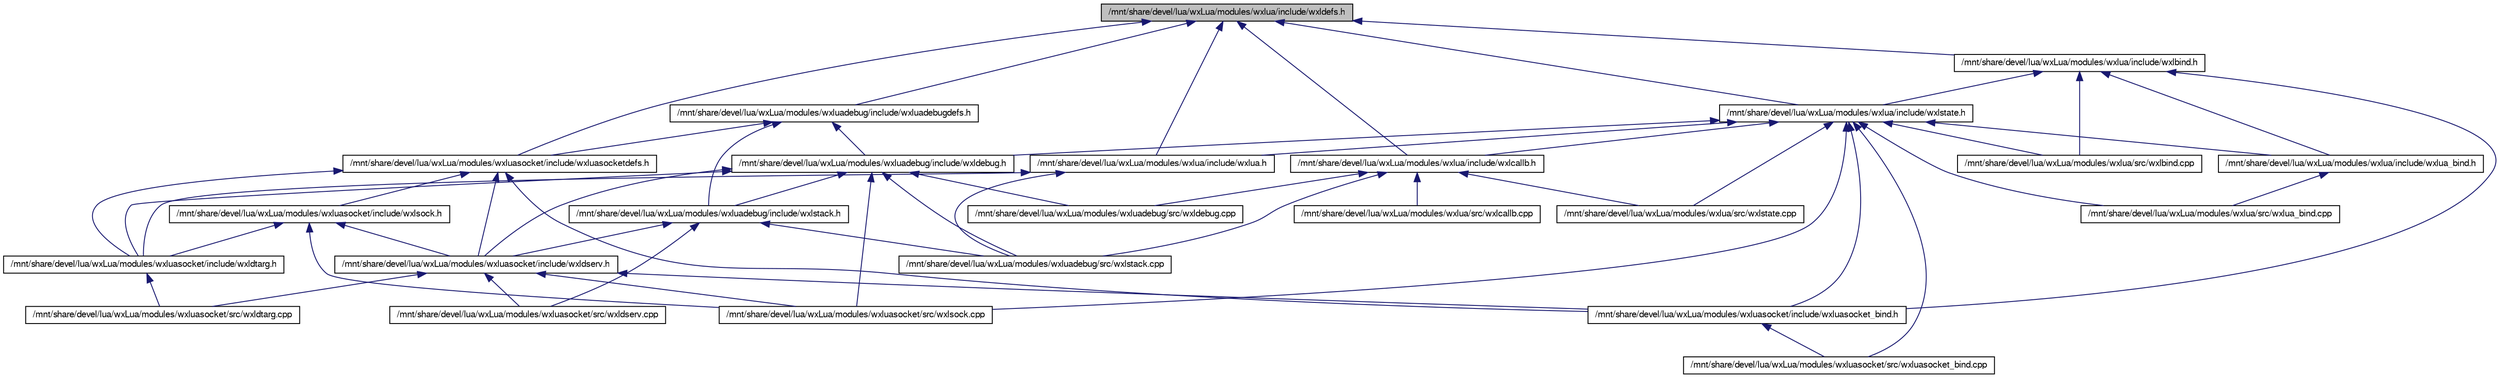 digraph G
{
  edge [fontname="FreeSans",fontsize="10",labelfontname="FreeSans",labelfontsize="10"];
  node [fontname="FreeSans",fontsize="10",shape=record];
  Node1 [label="/mnt/share/devel/lua/wxLua/modules/wxlua/include/wxldefs.h",height=0.2,width=0.4,color="black", fillcolor="grey75", style="filled" fontcolor="black"];
  Node1 -> Node2 [dir=back,color="midnightblue",fontsize="10",style="solid",fontname="FreeSans"];
  Node2 [label="/mnt/share/devel/lua/wxLua/modules/wxlua/include/wxlbind.h",height=0.2,width=0.4,color="black", fillcolor="white", style="filled",URL="$wxlbind_8h.html"];
  Node2 -> Node3 [dir=back,color="midnightblue",fontsize="10",style="solid",fontname="FreeSans"];
  Node3 [label="/mnt/share/devel/lua/wxLua/modules/wxlua/include/wxlstate.h",height=0.2,width=0.4,color="black", fillcolor="white", style="filled",URL="$wxlstate_8h.html"];
  Node3 -> Node4 [dir=back,color="midnightblue",fontsize="10",style="solid",fontname="FreeSans"];
  Node4 [label="/mnt/share/devel/lua/wxLua/modules/wxlua/include/wxlcallb.h",height=0.2,width=0.4,color="black", fillcolor="white", style="filled",URL="$wxlcallb_8h.html"];
  Node4 -> Node5 [dir=back,color="midnightblue",fontsize="10",style="solid",fontname="FreeSans"];
  Node5 [label="/mnt/share/devel/lua/wxLua/modules/wxlua/src/wxlcallb.cpp",height=0.2,width=0.4,color="black", fillcolor="white", style="filled",URL="$wxlcallb_8cpp.html"];
  Node4 -> Node6 [dir=back,color="midnightblue",fontsize="10",style="solid",fontname="FreeSans"];
  Node6 [label="/mnt/share/devel/lua/wxLua/modules/wxlua/src/wxlstate.cpp",height=0.2,width=0.4,color="black", fillcolor="white", style="filled",URL="$wxlstate_8cpp.html"];
  Node4 -> Node7 [dir=back,color="midnightblue",fontsize="10",style="solid",fontname="FreeSans"];
  Node7 [label="/mnt/share/devel/lua/wxLua/modules/wxluadebug/src/wxldebug.cpp",height=0.2,width=0.4,color="black", fillcolor="white", style="filled",URL="$wxldebug_8cpp.html"];
  Node4 -> Node8 [dir=back,color="midnightblue",fontsize="10",style="solid",fontname="FreeSans"];
  Node8 [label="/mnt/share/devel/lua/wxLua/modules/wxluadebug/src/wxlstack.cpp",height=0.2,width=0.4,color="black", fillcolor="white", style="filled",URL="$wxlstack_8cpp.html"];
  Node3 -> Node9 [dir=back,color="midnightblue",fontsize="10",style="solid",fontname="FreeSans"];
  Node9 [label="/mnt/share/devel/lua/wxLua/modules/wxlua/include/wxlua.h",height=0.2,width=0.4,color="black", fillcolor="white", style="filled",URL="$wxlua_8h.html"];
  Node9 -> Node8 [dir=back,color="midnightblue",fontsize="10",style="solid",fontname="FreeSans"];
  Node9 -> Node10 [dir=back,color="midnightblue",fontsize="10",style="solid",fontname="FreeSans"];
  Node10 [label="/mnt/share/devel/lua/wxLua/modules/wxluasocket/include/wxldtarg.h",height=0.2,width=0.4,color="black", fillcolor="white", style="filled",URL="$wxldtarg_8h.html"];
  Node10 -> Node11 [dir=back,color="midnightblue",fontsize="10",style="solid",fontname="FreeSans"];
  Node11 [label="/mnt/share/devel/lua/wxLua/modules/wxluasocket/src/wxldtarg.cpp",height=0.2,width=0.4,color="black", fillcolor="white", style="filled",URL="$wxldtarg_8cpp.html"];
  Node3 -> Node12 [dir=back,color="midnightblue",fontsize="10",style="solid",fontname="FreeSans"];
  Node12 [label="/mnt/share/devel/lua/wxLua/modules/wxlua/include/wxlua_bind.h",height=0.2,width=0.4,color="black", fillcolor="white", style="filled",URL="$wxlua__bind_8h.html"];
  Node12 -> Node13 [dir=back,color="midnightblue",fontsize="10",style="solid",fontname="FreeSans"];
  Node13 [label="/mnt/share/devel/lua/wxLua/modules/wxlua/src/wxlua_bind.cpp",height=0.2,width=0.4,color="black", fillcolor="white", style="filled",URL="$wxlua__bind_8cpp.html"];
  Node3 -> Node14 [dir=back,color="midnightblue",fontsize="10",style="solid",fontname="FreeSans"];
  Node14 [label="/mnt/share/devel/lua/wxLua/modules/wxlua/src/wxlbind.cpp",height=0.2,width=0.4,color="black", fillcolor="white", style="filled",URL="$wxlbind_8cpp.html"];
  Node3 -> Node6 [dir=back,color="midnightblue",fontsize="10",style="solid",fontname="FreeSans"];
  Node3 -> Node13 [dir=back,color="midnightblue",fontsize="10",style="solid",fontname="FreeSans"];
  Node3 -> Node15 [dir=back,color="midnightblue",fontsize="10",style="solid",fontname="FreeSans"];
  Node15 [label="/mnt/share/devel/lua/wxLua/modules/wxluadebug/include/wxldebug.h",height=0.2,width=0.4,color="black", fillcolor="white", style="filled",URL="$wxldebug_8h.html"];
  Node15 -> Node16 [dir=back,color="midnightblue",fontsize="10",style="solid",fontname="FreeSans"];
  Node16 [label="/mnt/share/devel/lua/wxLua/modules/wxluadebug/include/wxlstack.h",height=0.2,width=0.4,color="black", fillcolor="white", style="filled",URL="$wxlstack_8h.html"];
  Node16 -> Node8 [dir=back,color="midnightblue",fontsize="10",style="solid",fontname="FreeSans"];
  Node16 -> Node17 [dir=back,color="midnightblue",fontsize="10",style="solid",fontname="FreeSans"];
  Node17 [label="/mnt/share/devel/lua/wxLua/modules/wxluasocket/include/wxldserv.h",height=0.2,width=0.4,color="black", fillcolor="white", style="filled",URL="$wxldserv_8h.html"];
  Node17 -> Node18 [dir=back,color="midnightblue",fontsize="10",style="solid",fontname="FreeSans"];
  Node18 [label="/mnt/share/devel/lua/wxLua/modules/wxluasocket/include/wxluasocket_bind.h",height=0.2,width=0.4,color="black", fillcolor="white", style="filled",URL="$wxluasocket__bind_8h.html"];
  Node18 -> Node19 [dir=back,color="midnightblue",fontsize="10",style="solid",fontname="FreeSans"];
  Node19 [label="/mnt/share/devel/lua/wxLua/modules/wxluasocket/src/wxluasocket_bind.cpp",height=0.2,width=0.4,color="black", fillcolor="white", style="filled",URL="$wxluasocket__bind_8cpp.html"];
  Node17 -> Node20 [dir=back,color="midnightblue",fontsize="10",style="solid",fontname="FreeSans"];
  Node20 [label="/mnt/share/devel/lua/wxLua/modules/wxluasocket/src/wxldserv.cpp",height=0.2,width=0.4,color="black", fillcolor="white", style="filled",URL="$wxldserv_8cpp.html"];
  Node17 -> Node11 [dir=back,color="midnightblue",fontsize="10",style="solid",fontname="FreeSans"];
  Node17 -> Node21 [dir=back,color="midnightblue",fontsize="10",style="solid",fontname="FreeSans"];
  Node21 [label="/mnt/share/devel/lua/wxLua/modules/wxluasocket/src/wxlsock.cpp",height=0.2,width=0.4,color="black", fillcolor="white", style="filled",URL="$wxlsock_8cpp.html"];
  Node16 -> Node20 [dir=back,color="midnightblue",fontsize="10",style="solid",fontname="FreeSans"];
  Node15 -> Node7 [dir=back,color="midnightblue",fontsize="10",style="solid",fontname="FreeSans"];
  Node15 -> Node8 [dir=back,color="midnightblue",fontsize="10",style="solid",fontname="FreeSans"];
  Node15 -> Node17 [dir=back,color="midnightblue",fontsize="10",style="solid",fontname="FreeSans"];
  Node15 -> Node10 [dir=back,color="midnightblue",fontsize="10",style="solid",fontname="FreeSans"];
  Node15 -> Node21 [dir=back,color="midnightblue",fontsize="10",style="solid",fontname="FreeSans"];
  Node3 -> Node18 [dir=back,color="midnightblue",fontsize="10",style="solid",fontname="FreeSans"];
  Node3 -> Node21 [dir=back,color="midnightblue",fontsize="10",style="solid",fontname="FreeSans"];
  Node3 -> Node19 [dir=back,color="midnightblue",fontsize="10",style="solid",fontname="FreeSans"];
  Node2 -> Node12 [dir=back,color="midnightblue",fontsize="10",style="solid",fontname="FreeSans"];
  Node2 -> Node14 [dir=back,color="midnightblue",fontsize="10",style="solid",fontname="FreeSans"];
  Node2 -> Node18 [dir=back,color="midnightblue",fontsize="10",style="solid",fontname="FreeSans"];
  Node1 -> Node4 [dir=back,color="midnightblue",fontsize="10",style="solid",fontname="FreeSans"];
  Node1 -> Node3 [dir=back,color="midnightblue",fontsize="10",style="solid",fontname="FreeSans"];
  Node1 -> Node9 [dir=back,color="midnightblue",fontsize="10",style="solid",fontname="FreeSans"];
  Node1 -> Node22 [dir=back,color="midnightblue",fontsize="10",style="solid",fontname="FreeSans"];
  Node22 [label="/mnt/share/devel/lua/wxLua/modules/wxluadebug/include/wxluadebugdefs.h",height=0.2,width=0.4,color="black", fillcolor="white", style="filled",URL="$wxluadebugdefs_8h.html"];
  Node22 -> Node15 [dir=back,color="midnightblue",fontsize="10",style="solid",fontname="FreeSans"];
  Node22 -> Node16 [dir=back,color="midnightblue",fontsize="10",style="solid",fontname="FreeSans"];
  Node22 -> Node23 [dir=back,color="midnightblue",fontsize="10",style="solid",fontname="FreeSans"];
  Node23 [label="/mnt/share/devel/lua/wxLua/modules/wxluasocket/include/wxluasocketdefs.h",height=0.2,width=0.4,color="black", fillcolor="white", style="filled",URL="$wxluasocketdefs_8h.html"];
  Node23 -> Node17 [dir=back,color="midnightblue",fontsize="10",style="solid",fontname="FreeSans"];
  Node23 -> Node10 [dir=back,color="midnightblue",fontsize="10",style="solid",fontname="FreeSans"];
  Node23 -> Node24 [dir=back,color="midnightblue",fontsize="10",style="solid",fontname="FreeSans"];
  Node24 [label="/mnt/share/devel/lua/wxLua/modules/wxluasocket/include/wxlsock.h",height=0.2,width=0.4,color="black", fillcolor="white", style="filled",URL="$wxlsock_8h.html"];
  Node24 -> Node17 [dir=back,color="midnightblue",fontsize="10",style="solid",fontname="FreeSans"];
  Node24 -> Node10 [dir=back,color="midnightblue",fontsize="10",style="solid",fontname="FreeSans"];
  Node24 -> Node21 [dir=back,color="midnightblue",fontsize="10",style="solid",fontname="FreeSans"];
  Node23 -> Node18 [dir=back,color="midnightblue",fontsize="10",style="solid",fontname="FreeSans"];
  Node1 -> Node23 [dir=back,color="midnightblue",fontsize="10",style="solid",fontname="FreeSans"];
}
